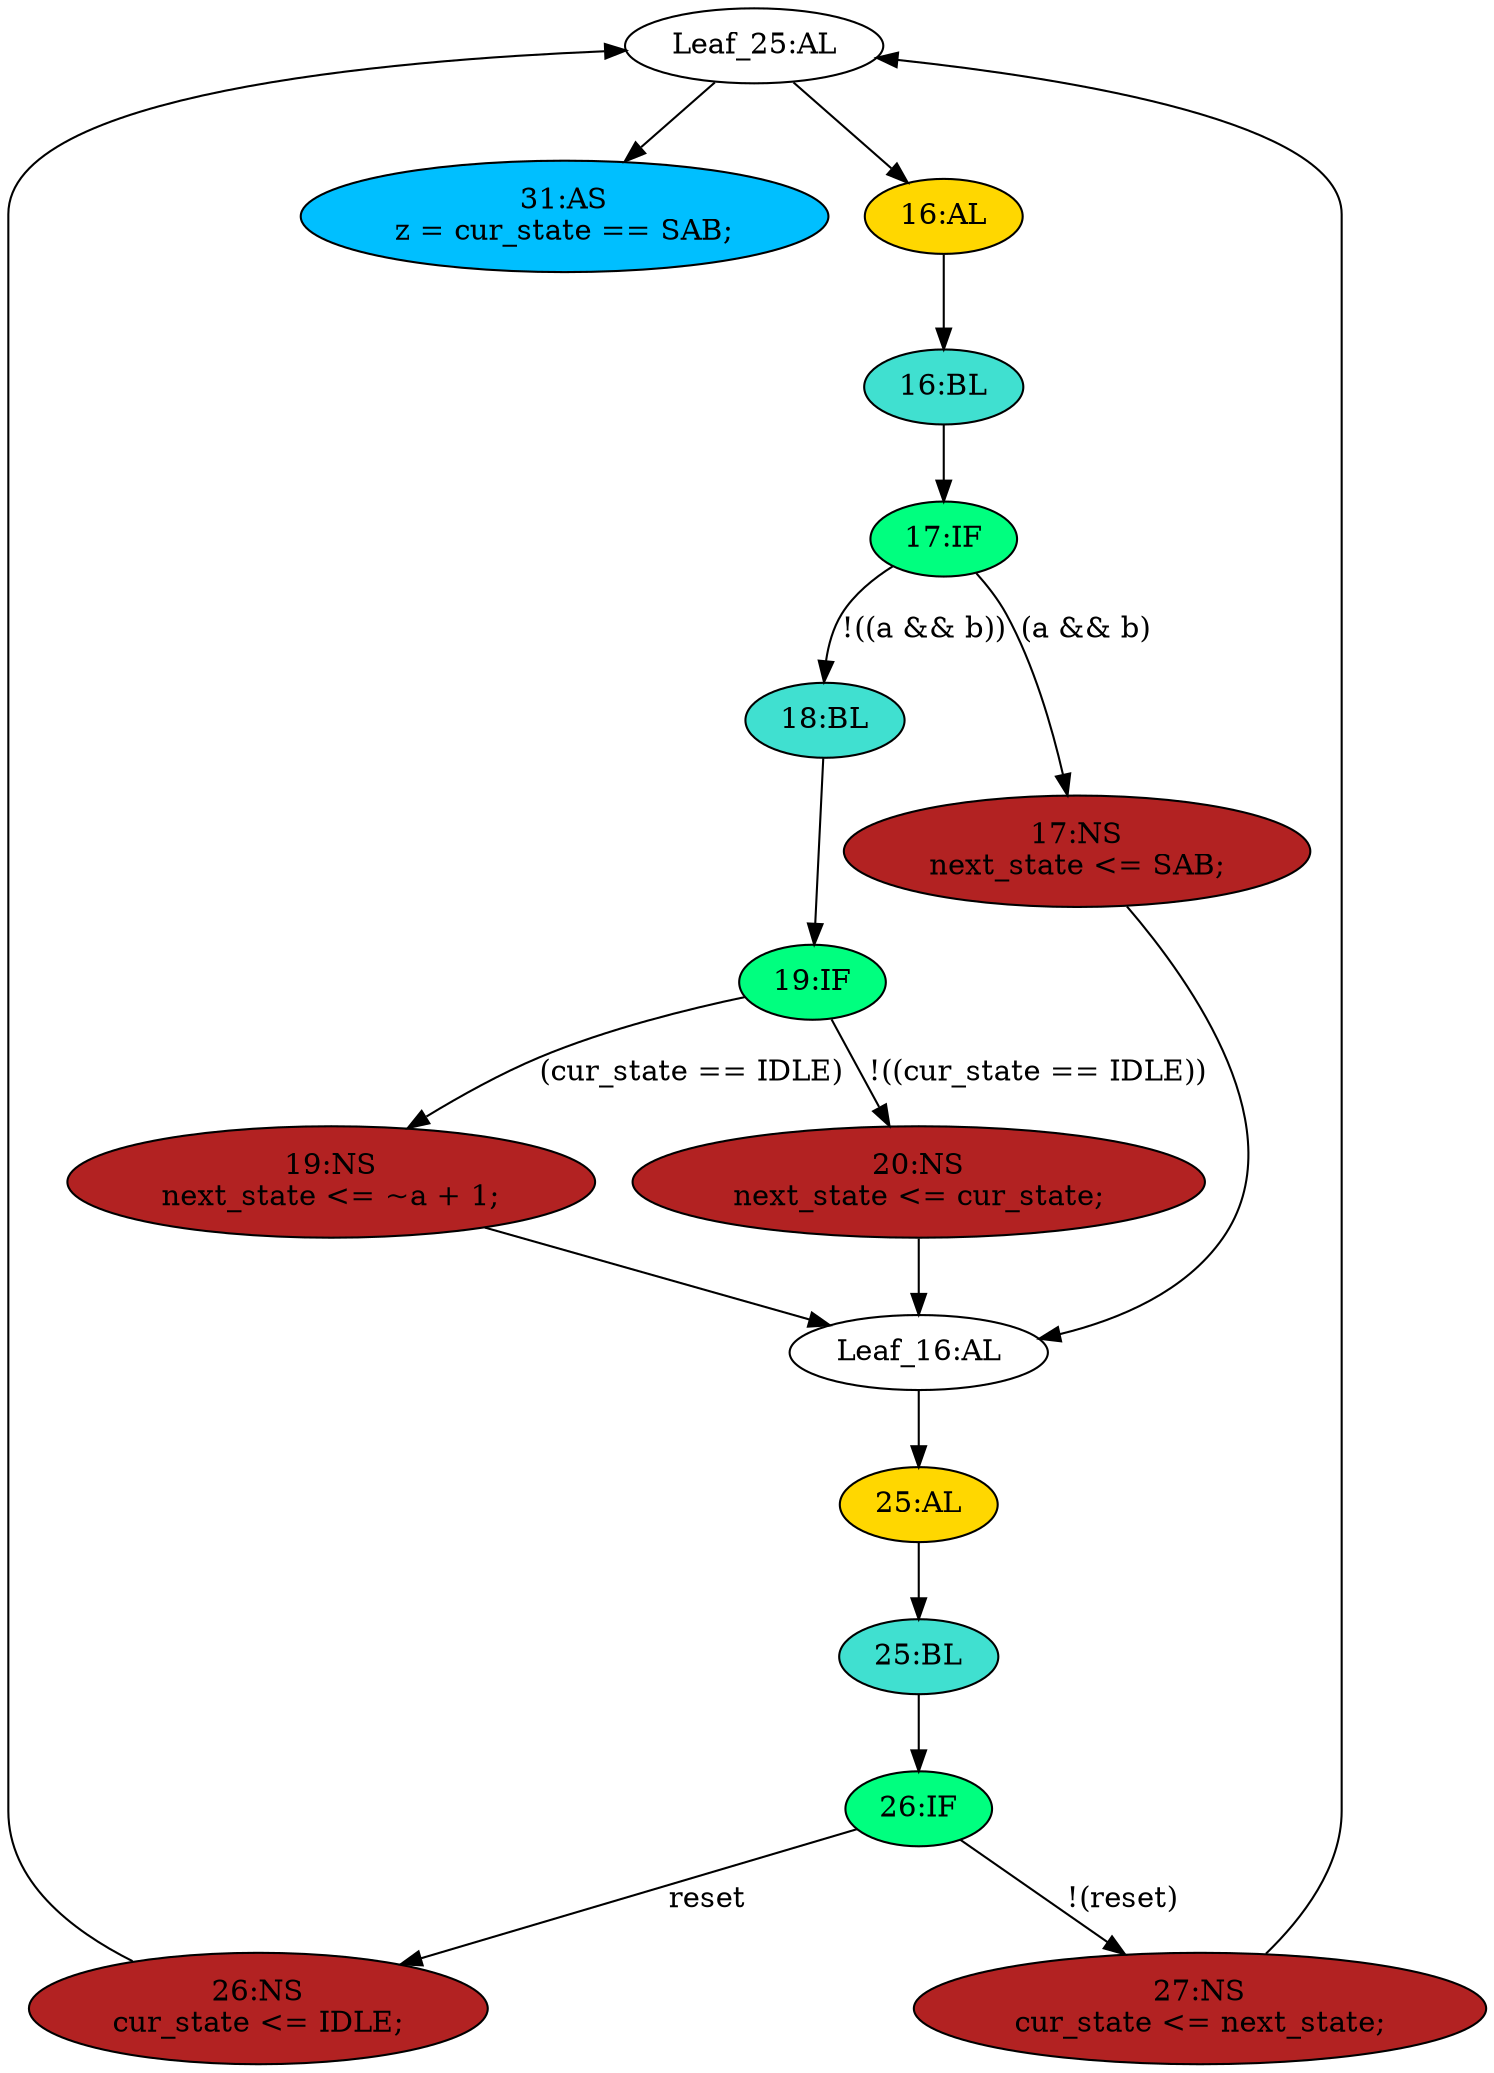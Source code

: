 strict digraph "compose( ,  )" {
	node [label="\N"];
	"31:AS"	[ast="<pyverilog.vparser.ast.Assign object at 0x7f65380c6550>",
		def_var="['z']",
		fillcolor=deepskyblue,
		label="31:AS
z = cur_state == SAB;",
		statements="[]",
		style=filled,
		typ=Assign,
		use_var="['cur_state']"];
	"26:NS"	[ast="<pyverilog.vparser.ast.NonblockingSubstitution object at 0x7f653812a1d0>",
		fillcolor=firebrick,
		label="26:NS
cur_state <= IDLE;",
		statements="[<pyverilog.vparser.ast.NonblockingSubstitution object at 0x7f653812a1d0>]",
		style=filled,
		typ=NonblockingSubstitution];
	"Leaf_25:AL"	[def_var="['cur_state']",
		label="Leaf_25:AL"];
	"26:NS" -> "Leaf_25:AL"	[cond="[]",
		lineno=None];
	"Leaf_16:AL"	[def_var="['next_state']",
		label="Leaf_16:AL"];
	"25:AL"	[ast="<pyverilog.vparser.ast.Always object at 0x7f65380a7350>",
		clk_sens=True,
		fillcolor=gold,
		label="25:AL",
		sens="['clk']",
		statements="[]",
		style=filled,
		typ=Always,
		use_var="['reset', 'next_state']"];
	"Leaf_16:AL" -> "25:AL";
	"19:IF"	[ast="<pyverilog.vparser.ast.IfStatement object at 0x7f65380a7d10>",
		fillcolor=springgreen,
		label="19:IF",
		statements="[]",
		style=filled,
		typ=IfStatement];
	"19:NS"	[ast="<pyverilog.vparser.ast.NonblockingSubstitution object at 0x7f65380a7ad0>",
		fillcolor=firebrick,
		label="19:NS
next_state <= ~a + 1;",
		statements="[<pyverilog.vparser.ast.NonblockingSubstitution object at 0x7f65380a7ad0>]",
		style=filled,
		typ=NonblockingSubstitution];
	"19:IF" -> "19:NS"	[cond="['cur_state', 'IDLE']",
		label="(cur_state == IDLE)",
		lineno=19];
	"20:NS"	[ast="<pyverilog.vparser.ast.NonblockingSubstitution object at 0x7f65380a7550>",
		fillcolor=firebrick,
		label="20:NS
next_state <= cur_state;",
		statements="[<pyverilog.vparser.ast.NonblockingSubstitution object at 0x7f65380a7550>]",
		style=filled,
		typ=NonblockingSubstitution];
	"19:IF" -> "20:NS"	[cond="['cur_state', 'IDLE']",
		label="!((cur_state == IDLE))",
		lineno=19];
	"18:BL"	[ast="<pyverilog.vparser.ast.Block object at 0x7f65380b2050>",
		fillcolor=turquoise,
		label="18:BL",
		statements="[]",
		style=filled,
		typ=Block];
	"18:BL" -> "19:IF"	[cond="[]",
		lineno=None];
	"19:NS" -> "Leaf_16:AL"	[cond="[]",
		lineno=None];
	"20:NS" -> "Leaf_16:AL"	[cond="[]",
		lineno=None];
	"26:IF"	[ast="<pyverilog.vparser.ast.IfStatement object at 0x7f653812a250>",
		fillcolor=springgreen,
		label="26:IF",
		statements="[]",
		style=filled,
		typ=IfStatement];
	"26:IF" -> "26:NS"	[cond="['reset']",
		label=reset,
		lineno=26];
	"27:NS"	[ast="<pyverilog.vparser.ast.NonblockingSubstitution object at 0x7f653812ad90>",
		fillcolor=firebrick,
		label="27:NS
cur_state <= next_state;",
		statements="[<pyverilog.vparser.ast.NonblockingSubstitution object at 0x7f653812ad90>]",
		style=filled,
		typ=NonblockingSubstitution];
	"26:IF" -> "27:NS"	[cond="['reset']",
		label="!(reset)",
		lineno=26];
	"27:NS" -> "Leaf_25:AL"	[cond="[]",
		lineno=None];
	"25:BL"	[ast="<pyverilog.vparser.ast.Block object at 0x7f653bfc5d10>",
		fillcolor=turquoise,
		label="25:BL",
		statements="[]",
		style=filled,
		typ=Block];
	"25:AL" -> "25:BL"	[cond="[]",
		lineno=None];
	"17:IF"	[ast="<pyverilog.vparser.ast.IfStatement object at 0x7f653bb25190>",
		fillcolor=springgreen,
		label="17:IF",
		statements="[]",
		style=filled,
		typ=IfStatement];
	"17:IF" -> "18:BL"	[cond="['a', 'b']",
		label="!((a && b))",
		lineno=17];
	"17:NS"	[ast="<pyverilog.vparser.ast.NonblockingSubstitution object at 0x7f65380b2390>",
		fillcolor=firebrick,
		label="17:NS
next_state <= SAB;",
		statements="[<pyverilog.vparser.ast.NonblockingSubstitution object at 0x7f65380b2390>]",
		style=filled,
		typ=NonblockingSubstitution];
	"17:IF" -> "17:NS"	[cond="['a', 'b']",
		label="(a && b)",
		lineno=17];
	"Leaf_25:AL" -> "31:AS";
	"16:AL"	[ast="<pyverilog.vparser.ast.Always object at 0x7f653804ee90>",
		clk_sens=False,
		fillcolor=gold,
		label="16:AL",
		sens="['cur_state', 'a', 'b']",
		statements="[]",
		style=filled,
		typ=Always,
		use_var="['a', 'cur_state', 'IDLE', 'b']"];
	"Leaf_25:AL" -> "16:AL";
	"17:NS" -> "Leaf_16:AL"	[cond="[]",
		lineno=None];
	"16:BL"	[ast="<pyverilog.vparser.ast.Block object at 0x7f653804e550>",
		fillcolor=turquoise,
		label="16:BL",
		statements="[]",
		style=filled,
		typ=Block];
	"16:AL" -> "16:BL"	[cond="[]",
		lineno=None];
	"25:BL" -> "26:IF"	[cond="[]",
		lineno=None];
	"16:BL" -> "17:IF"	[cond="[]",
		lineno=None];
}
